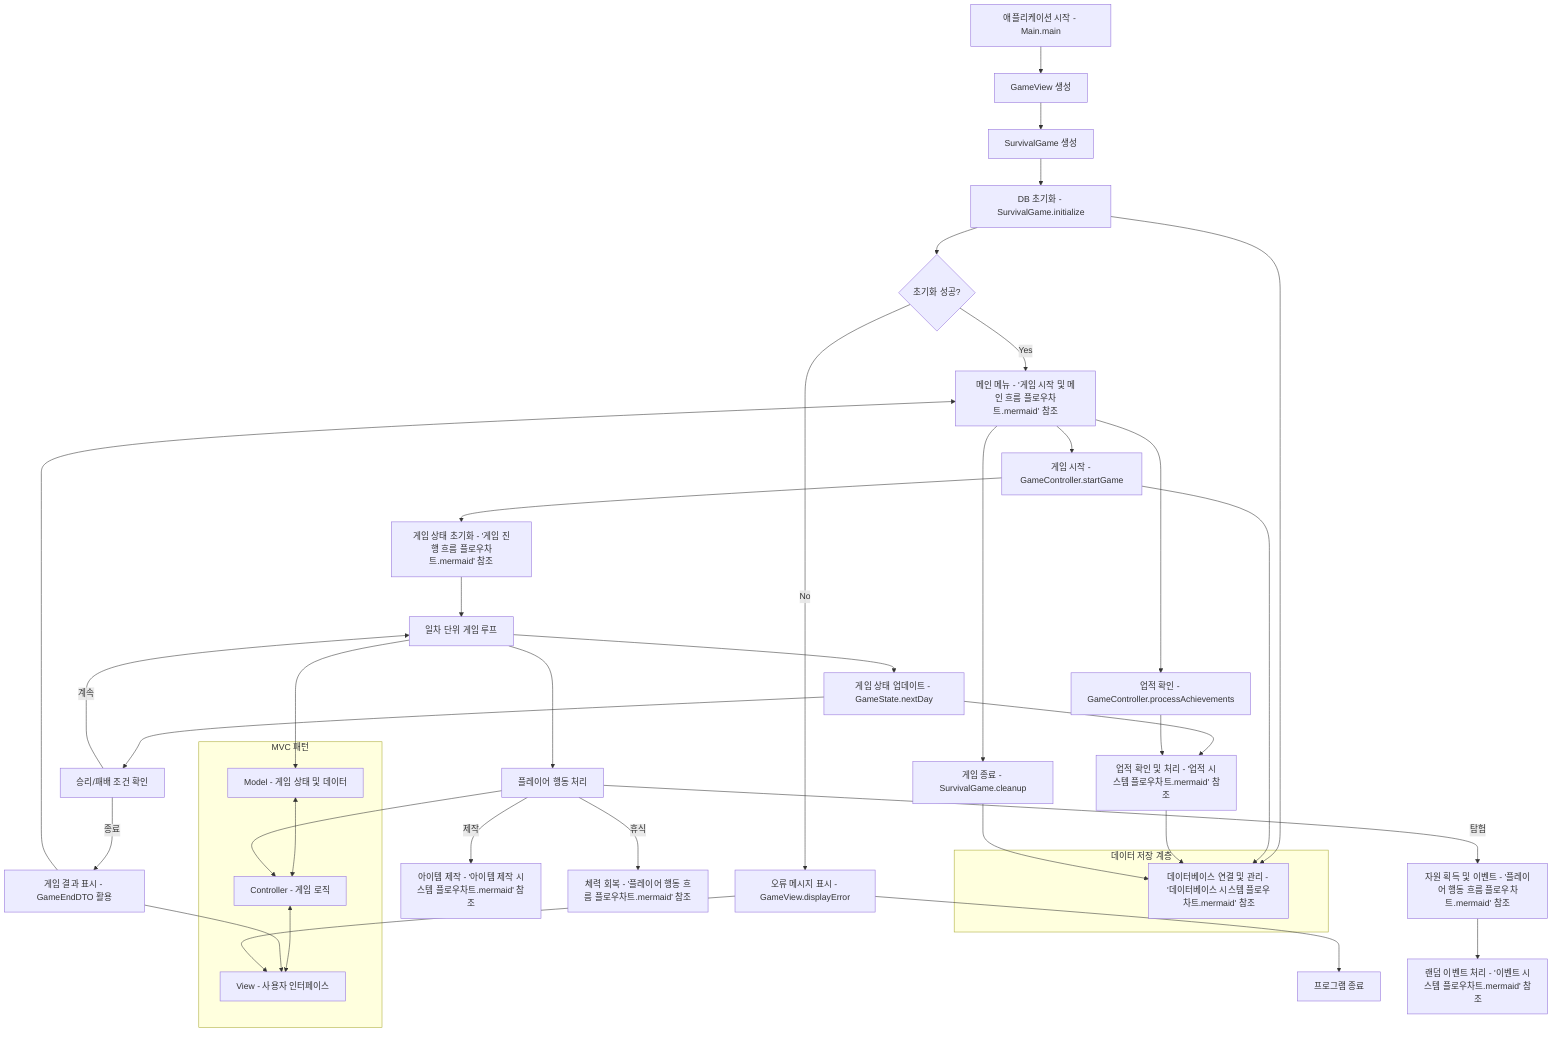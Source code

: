 flowchart TD
    %% 주요 애플리케이션 진입점과 게임 시작 흐름
    A[애플리케이션 시작 - Main.main] --> A1[GameView 생성]
    A1 --> A2[SurvivalGame 생성]
    A2 --> A3[DB 초기화 - SurvivalGame.initialize]
    A3 --> A4{초기화 성공?}
    A4 -->|No| A5[오류 메시지 표시 - GameView.displayError]
    A5 --> A6[프로그램 종료]
    A4 -->|Yes| B[메인 메뉴 - '게임 시작 및 메인 흐름 플로우차트.mermaid' 참조]
    
    %% 메뉴 선택 분기
    B --> C[게임 시작 - GameController.startGame]
    B --> D[업적 확인 - GameController.processAchievements]
    B --> E[게임 종료 - SurvivalGame.cleanup]
    
    %% 게임 진행 흐름
    C --> F["게임 상태 초기화 - '게임 진행 흐름 플로우차트.mermaid' 참조"]
    F --> G[일차 단위 게임 루프]
    G --> H[플레이어 행동 처리]
    
    %% 플레이어 행동 분기
    H -->|탐험| I["자원 획득 및 이벤트 - '플레이어 행동 흐름 플로우차트.mermaid' 참조"]
    H -->|제작| J["아이템 제작 - '아이템 제작 시스템 플로우차트.mermaid' 참조"]
    H -->|휴식| K["체력 회복 - '플레이어 행동 흐름 플로우차트.mermaid' 참조"]
    
    %% 이벤트 처리
    I --> L["랜덤 이벤트 처리 - '이벤트 시스템 플로우차트.mermaid' 참조"]
    
    %% 게임 상태 업데이트와 종료 조건 확인
    G --> M[게임 상태 업데이트 - GameState.nextDay]
    M --> N[승리/패배 조건 확인]
    N -->|계속| G
    N -->|종료| O[게임 결과 표시 - GameEndDTO 활용]
    O --> B
    
    %% 업적 시스템
    M --> P["업적 확인 및 처리 - '업적 시스템 플로우차트.mermaid' 참조"]
    D --> P
    
    %% 데이터베이스 계층
    subgraph "데이터 저장 계층"
    Q["데이터베이스 연결 및 관리 - '데이터베이스 시스템 플로우차트.mermaid' 참조"]
    end
    
    %% DB 연결 관계
    A3 --> Q
    C --> Q
    P --> Q
    E --> Q
    
    %% MVC 패턴 관계 표시
    subgraph "MVC 패턴"
    R[Model - 게임 상태 및 데이터]
    S[View - 사용자 인터페이스]
    T[Controller - 게임 로직]
    R <--> T
    T <--> S
    end
    
    %% 주요 데이터 흐름
    H --> T
    G --> R
    O --> S
    A5 --> S